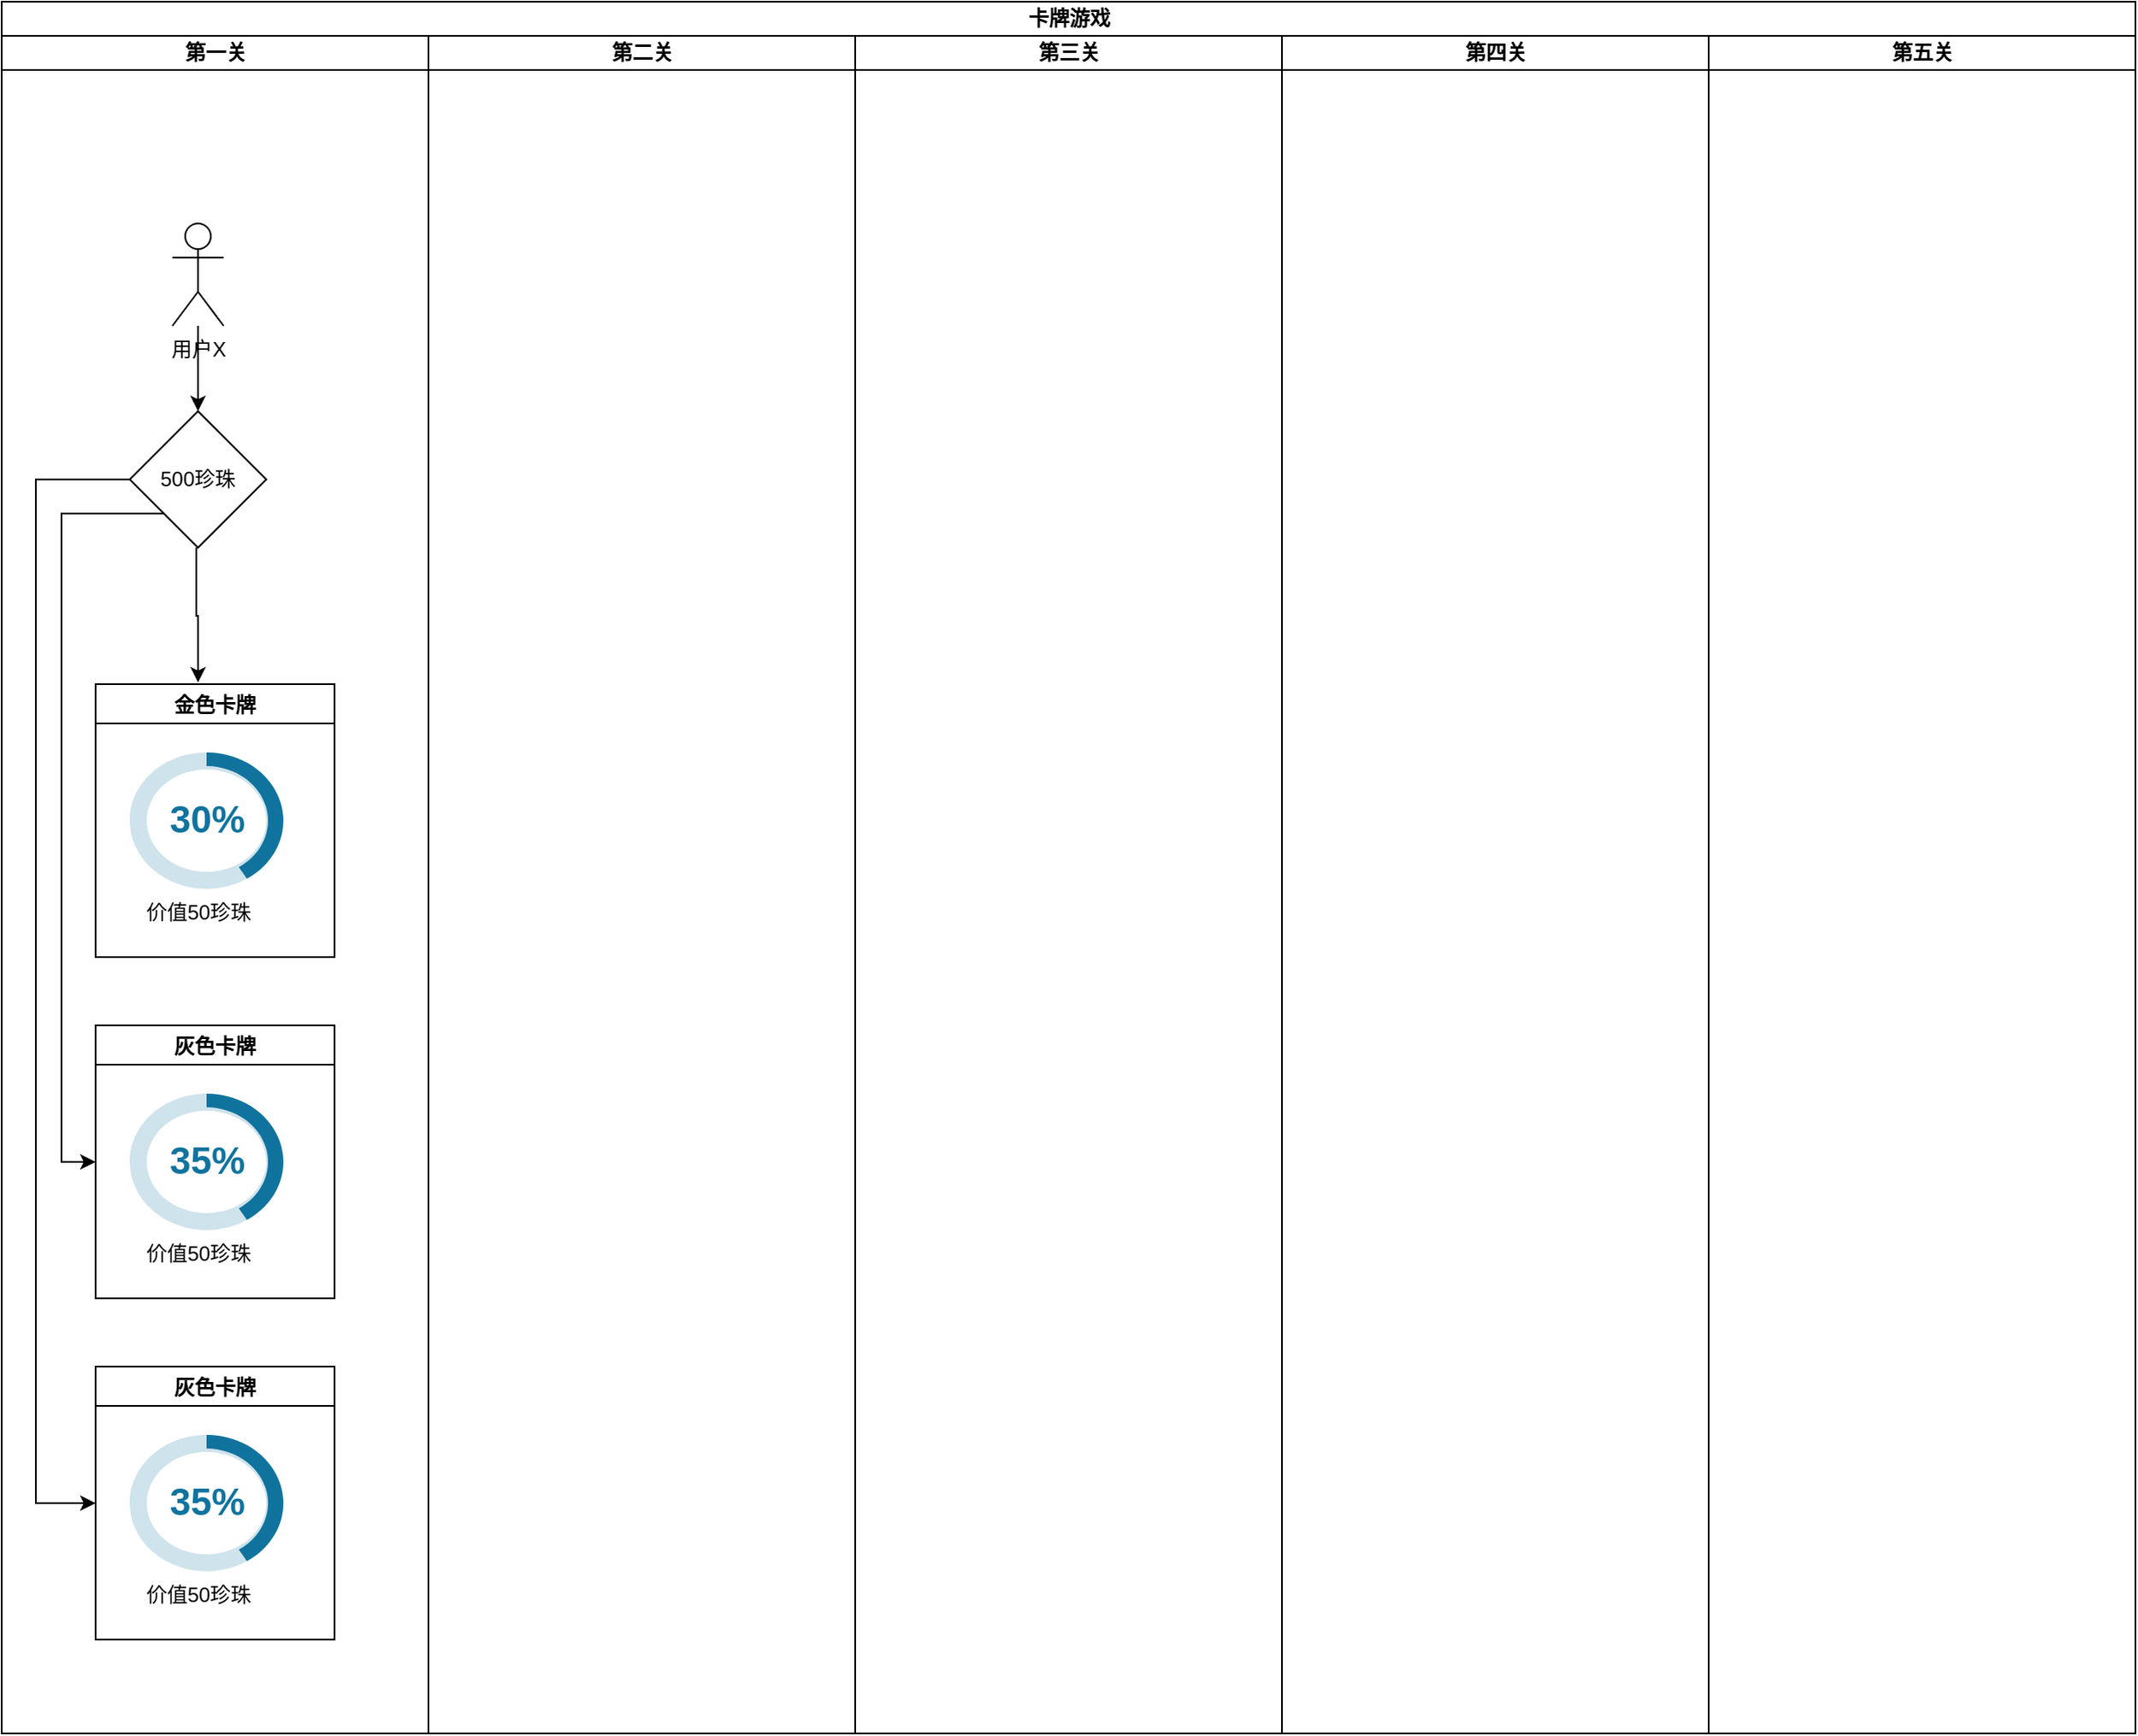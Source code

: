 <mxfile version="14.8.2" type="github">
  <diagram name="Page-1" id="0783ab3e-0a74-02c8-0abd-f7b4e66b4bec">
    <mxGraphModel dx="2066" dy="1097" grid="1" gridSize="10" guides="1" tooltips="1" connect="1" arrows="1" fold="1" page="1" pageScale="1" pageWidth="850" pageHeight="1100" background="none" math="0" shadow="0">
      <root>
        <mxCell id="0" />
        <mxCell id="1" parent="0" />
        <mxCell id="1c1d494c118603dd-1" value="卡牌游戏" style="swimlane;html=1;childLayout=stackLayout;startSize=20;rounded=0;shadow=0;comic=0;labelBackgroundColor=none;strokeWidth=1;fontFamily=Verdana;fontSize=12;align=center;" parent="1" vertex="1">
          <mxGeometry x="40" y="10" width="1250" height="1015" as="geometry">
            <mxRectangle x="40" y="20" width="80" height="20" as="alternateBounds" />
          </mxGeometry>
        </mxCell>
        <mxCell id="1c1d494c118603dd-2" value="第一关" style="swimlane;html=1;startSize=20;" parent="1c1d494c118603dd-1" vertex="1">
          <mxGeometry y="20" width="250" height="995" as="geometry">
            <mxRectangle y="20" width="30" height="970" as="alternateBounds" />
          </mxGeometry>
        </mxCell>
        <mxCell id="6Nip24VtoOi9n58JhDqj-148" value="灰色卡牌" style="swimlane;" vertex="1" parent="1c1d494c118603dd-2">
          <mxGeometry x="55" y="580" width="140" height="160" as="geometry">
            <mxRectangle x="40" y="386" width="60" height="23" as="alternateBounds" />
          </mxGeometry>
        </mxCell>
        <mxCell id="6Nip24VtoOi9n58JhDqj-149" value="" style="verticalLabelPosition=bottom;verticalAlign=top;html=1;shape=mxgraph.basic.donut;dx=10;strokeColor=none;fillColor=#10739E;fontSize=10;align=center;fillOpacity=20;" vertex="1" parent="6Nip24VtoOi9n58JhDqj-148">
          <mxGeometry x="20" y="40" width="90" height="80" as="geometry" />
        </mxCell>
        <mxCell id="6Nip24VtoOi9n58JhDqj-150" value="35%" style="verticalLabelPosition=middle;verticalAlign=middle;html=1;shape=mxgraph.basic.partConcEllipse;startAngle=0;endAngle=0.412;arcWidth=0.2;strokeColor=none;fillColor=#10739E;fontSize=22;fontColor=#10739E;align=center;fontStyle=1" vertex="1" parent="6Nip24VtoOi9n58JhDqj-149">
          <mxGeometry width="90" height="80" as="geometry" />
        </mxCell>
        <mxCell id="6Nip24VtoOi9n58JhDqj-151" value="价值50珍珠" style="text;html=1;align=center;verticalAlign=middle;resizable=0;points=[];autosize=1;strokeColor=none;" vertex="1" parent="6Nip24VtoOi9n58JhDqj-148">
          <mxGeometry x="20" y="124" width="80" height="20" as="geometry" />
        </mxCell>
        <mxCell id="6Nip24VtoOi9n58JhDqj-171" style="edgeStyle=orthogonalEdgeStyle;rounded=0;orthogonalLoop=1;jettySize=auto;html=1;entryX=0.436;entryY=-0.006;entryDx=0;entryDy=0;entryPerimeter=0;" edge="1" parent="1c1d494c118603dd-2">
          <mxGeometry relative="1" as="geometry">
            <mxPoint x="114" y="300" as="sourcePoint" />
            <mxPoint x="115.04" y="379.04" as="targetPoint" />
            <Array as="points">
              <mxPoint x="114" y="340" />
              <mxPoint x="115" y="340" />
            </Array>
          </mxGeometry>
        </mxCell>
        <mxCell id="6Nip24VtoOi9n58JhDqj-154" value="500珍珠" style="rhombus;whiteSpace=wrap;html=1;" vertex="1" parent="1c1d494c118603dd-2">
          <mxGeometry x="75" y="220" width="80" height="80" as="geometry" />
        </mxCell>
        <mxCell id="6Nip24VtoOi9n58JhDqj-159" value="金色卡牌" style="swimlane;" vertex="1" parent="1c1d494c118603dd-2">
          <mxGeometry x="55" y="380" width="140" height="160" as="geometry">
            <mxRectangle x="40" y="386" width="60" height="23" as="alternateBounds" />
          </mxGeometry>
        </mxCell>
        <mxCell id="6Nip24VtoOi9n58JhDqj-160" value="" style="verticalLabelPosition=bottom;verticalAlign=top;html=1;shape=mxgraph.basic.donut;dx=10;strokeColor=none;fillColor=#10739E;fontSize=10;align=center;fillOpacity=20;" vertex="1" parent="6Nip24VtoOi9n58JhDqj-159">
          <mxGeometry x="20" y="40" width="90" height="80" as="geometry" />
        </mxCell>
        <mxCell id="6Nip24VtoOi9n58JhDqj-161" value="30%" style="verticalLabelPosition=middle;verticalAlign=middle;html=1;shape=mxgraph.basic.partConcEllipse;startAngle=0;endAngle=0.412;arcWidth=0.2;strokeColor=none;fillColor=#10739E;fontSize=22;fontColor=#10739E;align=center;fontStyle=1" vertex="1" parent="6Nip24VtoOi9n58JhDqj-160">
          <mxGeometry width="90" height="80" as="geometry" />
        </mxCell>
        <mxCell id="6Nip24VtoOi9n58JhDqj-162" value="价值50珍珠" style="text;html=1;align=center;verticalAlign=middle;resizable=0;points=[];autosize=1;strokeColor=none;" vertex="1" parent="6Nip24VtoOi9n58JhDqj-159">
          <mxGeometry x="20" y="124" width="80" height="20" as="geometry" />
        </mxCell>
        <mxCell id="6Nip24VtoOi9n58JhDqj-155" value="灰色卡牌" style="swimlane;" vertex="1" parent="1c1d494c118603dd-2">
          <mxGeometry x="55" y="780" width="140" height="160" as="geometry">
            <mxRectangle x="40" y="386" width="60" height="23" as="alternateBounds" />
          </mxGeometry>
        </mxCell>
        <mxCell id="6Nip24VtoOi9n58JhDqj-156" value="" style="verticalLabelPosition=bottom;verticalAlign=top;html=1;shape=mxgraph.basic.donut;dx=10;strokeColor=none;fillColor=#10739E;fontSize=10;align=center;fillOpacity=20;" vertex="1" parent="6Nip24VtoOi9n58JhDqj-155">
          <mxGeometry x="20" y="40" width="90" height="80" as="geometry" />
        </mxCell>
        <mxCell id="6Nip24VtoOi9n58JhDqj-157" value="35%" style="verticalLabelPosition=middle;verticalAlign=middle;html=1;shape=mxgraph.basic.partConcEllipse;startAngle=0;endAngle=0.412;arcWidth=0.2;strokeColor=none;fillColor=#10739E;fontSize=22;fontColor=#10739E;align=center;fontStyle=1" vertex="1" parent="6Nip24VtoOi9n58JhDqj-156">
          <mxGeometry width="90" height="80" as="geometry" />
        </mxCell>
        <mxCell id="6Nip24VtoOi9n58JhDqj-158" value="价值50珍珠" style="text;html=1;align=center;verticalAlign=middle;resizable=0;points=[];autosize=1;strokeColor=none;" vertex="1" parent="6Nip24VtoOi9n58JhDqj-155">
          <mxGeometry x="20" y="124" width="80" height="20" as="geometry" />
        </mxCell>
        <mxCell id="6Nip24VtoOi9n58JhDqj-172" style="edgeStyle=orthogonalEdgeStyle;rounded=0;orthogonalLoop=1;jettySize=auto;html=1;entryX=0;entryY=0.5;entryDx=0;entryDy=0;" edge="1" parent="1c1d494c118603dd-2" source="6Nip24VtoOi9n58JhDqj-154" target="6Nip24VtoOi9n58JhDqj-155">
          <mxGeometry relative="1" as="geometry">
            <mxPoint x="10" y="880" as="targetPoint" />
            <Array as="points">
              <mxPoint x="20" y="260" />
              <mxPoint x="20" y="860" />
            </Array>
          </mxGeometry>
        </mxCell>
        <mxCell id="6Nip24VtoOi9n58JhDqj-173" style="edgeStyle=orthogonalEdgeStyle;rounded=0;orthogonalLoop=1;jettySize=auto;html=1;exitX=0;exitY=1;exitDx=0;exitDy=0;entryX=0;entryY=0.5;entryDx=0;entryDy=0;" edge="1" parent="1c1d494c118603dd-2" source="6Nip24VtoOi9n58JhDqj-154" target="6Nip24VtoOi9n58JhDqj-148">
          <mxGeometry relative="1" as="geometry">
            <mxPoint x="30" y="660" as="targetPoint" />
            <Array as="points">
              <mxPoint x="35" y="280" />
              <mxPoint x="35" y="660" />
            </Array>
          </mxGeometry>
        </mxCell>
        <mxCell id="1c1d494c118603dd-3" value="第二关" style="swimlane;html=1;startSize=20;" parent="1c1d494c118603dd-1" vertex="1">
          <mxGeometry x="250" y="20" width="250" height="995" as="geometry">
            <mxRectangle x="250" y="20" width="30" height="995" as="alternateBounds" />
          </mxGeometry>
        </mxCell>
        <mxCell id="6Nip24VtoOi9n58JhDqj-65" value="第三关" style="swimlane;html=1;startSize=20;" vertex="1" parent="1c1d494c118603dd-1">
          <mxGeometry x="500" y="20" width="250" height="995" as="geometry">
            <mxRectangle x="280" y="20" width="30" height="995" as="alternateBounds" />
          </mxGeometry>
        </mxCell>
        <mxCell id="6Nip24VtoOi9n58JhDqj-82" value="第四关" style="swimlane;html=1;startSize=20;" vertex="1" parent="1c1d494c118603dd-1">
          <mxGeometry x="750" y="20" width="250" height="995" as="geometry">
            <mxRectangle x="280" y="20" width="30" height="995" as="alternateBounds" />
          </mxGeometry>
        </mxCell>
        <mxCell id="6Nip24VtoOi9n58JhDqj-98" value="第五关" style="swimlane;html=1;startSize=20;" vertex="1" parent="1c1d494c118603dd-1">
          <mxGeometry x="1000" y="20" width="250" height="995" as="geometry">
            <mxRectangle x="1000" y="20" width="30" height="995" as="alternateBounds" />
          </mxGeometry>
        </mxCell>
        <mxCell id="6Nip24VtoOi9n58JhDqj-164" value="" style="edgeStyle=orthogonalEdgeStyle;rounded=0;orthogonalLoop=1;jettySize=auto;html=1;" edge="1" parent="1" source="6Nip24VtoOi9n58JhDqj-114" target="6Nip24VtoOi9n58JhDqj-154">
          <mxGeometry relative="1" as="geometry" />
        </mxCell>
        <mxCell id="6Nip24VtoOi9n58JhDqj-114" value="用户X" style="shape=umlActor;verticalLabelPosition=bottom;verticalAlign=top;html=1;" vertex="1" parent="1">
          <mxGeometry x="140" y="140" width="30" height="60" as="geometry" />
        </mxCell>
      </root>
    </mxGraphModel>
  </diagram>
</mxfile>
